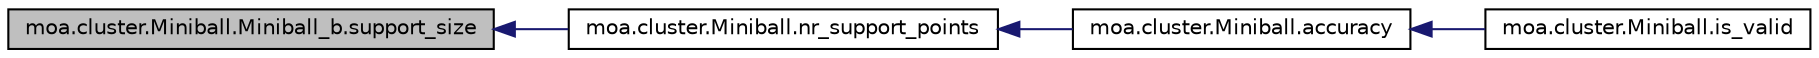 digraph G
{
  edge [fontname="Helvetica",fontsize="10",labelfontname="Helvetica",labelfontsize="10"];
  node [fontname="Helvetica",fontsize="10",shape=record];
  rankdir=LR;
  Node1 [label="moa.cluster.Miniball.Miniball_b.support_size",height=0.2,width=0.4,color="black", fillcolor="grey75", style="filled" fontcolor="black"];
  Node1 -> Node2 [dir=back,color="midnightblue",fontsize="10",style="solid",fontname="Helvetica"];
  Node2 [label="moa.cluster.Miniball.nr_support_points",height=0.2,width=0.4,color="black", fillcolor="white", style="filled",URL="$classmoa_1_1cluster_1_1Miniball.html#acd56f3e06adc7dd8db3901032f02f0f6",tooltip="Return the number of support points (used to calculate the miniball)."];
  Node2 -> Node3 [dir=back,color="midnightblue",fontsize="10",style="solid",fontname="Helvetica"];
  Node3 [label="moa.cluster.Miniball.accuracy",height=0.2,width=0.4,color="black", fillcolor="white", style="filled",URL="$classmoa_1_1cluster_1_1Miniball.html#abfa467dd3c950e7e39fe304d538a634f"];
  Node3 -> Node4 [dir=back,color="midnightblue",fontsize="10",style="solid",fontname="Helvetica"];
  Node4 [label="moa.cluster.Miniball.is_valid",height=0.2,width=0.4,color="black", fillcolor="white", style="filled",URL="$classmoa_1_1cluster_1_1Miniball.html#a89964f3d488b895186873b9c8982dc75"];
}
